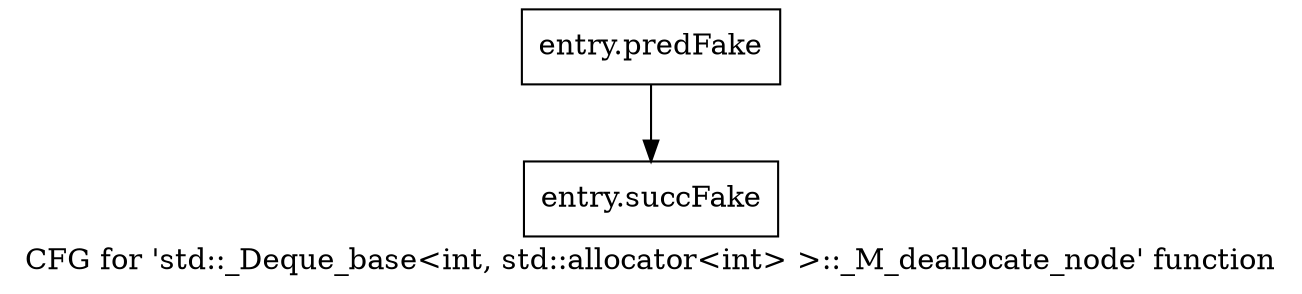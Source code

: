 digraph "CFG for 'std::_Deque_base\<int, std::allocator\<int\> \>::_M_deallocate_node' function" {
	label="CFG for 'std::_Deque_base\<int, std::allocator\<int\> \>::_M_deallocate_node' function";

	Node0x49a1020 [shape=record,filename="",linenumber="",label="{entry.predFake}"];
	Node0x49a1020 -> Node0x49461b0[ callList="" memoryops="" filename="/proj/xbuilds/2019.2_0801_1/installs/lin64/Vivado/HEAD/tps/lnx64/gcc-6.2.0/lib/gcc/x86_64-pc-linux-gnu/6.2.0/../../../../include/c++/6.2.0/bits/stl_deque.h"];
	Node0x49461b0 [shape=record,filename="/proj/xbuilds/2019.2_0801_1/installs/lin64/Vivado/HEAD/tps/lnx64/gcc-6.2.0/lib/gcc/x86_64-pc-linux-gnu/6.2.0/../../../../include/c++/6.2.0/bits/stl_deque.h",linenumber="608",label="{entry.succFake}"];
}
